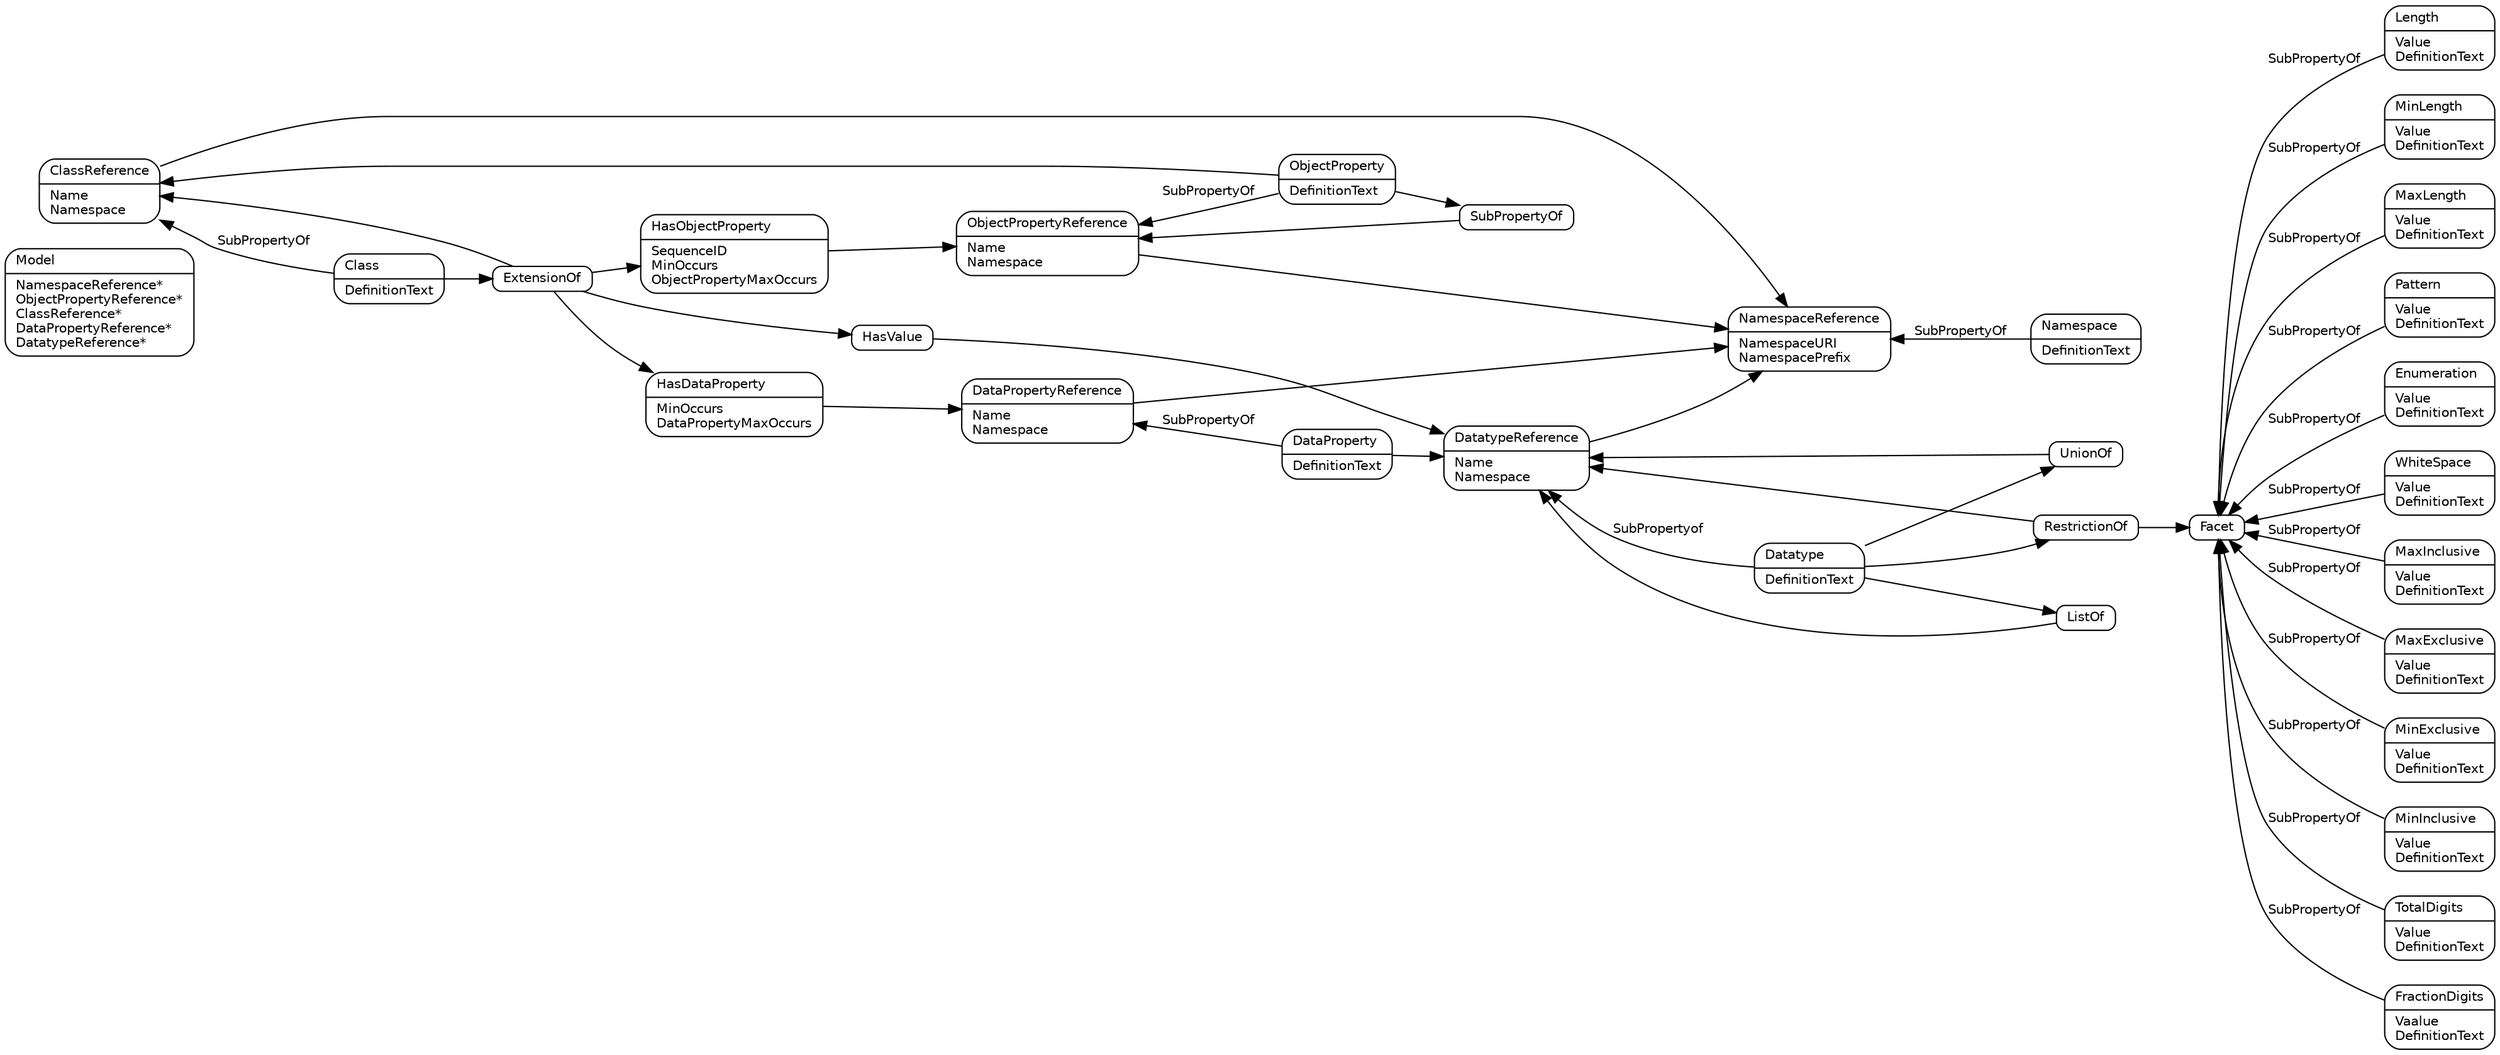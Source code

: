 digraph G {
  edge [fontname = "Helvetica", fontsize = 10, dir = forward];
  node [fontname = "Helvetica", fontsize = 10, width = 0, height = 0];
  rankdir = LR;

  node [shape=Mrecord];
  
  /** ============================================================ **/
  /** Model **/

  Model [label="\N\l|NamespaceReference*\lObjectPropertyReference*\lClassReference*\lDataPropertyReference*\lDatatypeReference*\l"];

  /** ============================================================ **/
  /** References **/

  NamespaceReference [label="\N\l|NamespaceURI\lNamespacePrefix\l"];

  ClassReference [label="\N\l|Name\l"];
  ClassReference -> NamespaceReference;

  ObjectPropertyReference [label="\N\l|Name\l"];
  ObjectPropertyReference -> NamespaceReference;
                          
  DataPropertyReference [label="\N\l|Name\l"];
  DataPropertyReference -> NamespaceReference;
  
  DatatypeReference [label="\N\l|Name\l"];
  DatatypeReference -> NamespaceReference;

  /** ============================================================ **/
  /** Definitions **/

  Namespace [label="\N\l|DefinitionText\l"];
  
  NamespaceReference -> Namespace [label="SubPropertyOf",dir=back];

  ClassReference [label="\N\l|Name\lNamespace\l"];
  Class [label="\N\l|DefinitionText\l"];
  ClassReference -> Class [dir=back, label="SubPropertyOf"];
  Class -> ExtensionOf:w;
  ExtensionOf [label="\N\l"];
  ExtensionOf -> { ClassReference HasDataProperty HasObjectProperty HasValue};
  
  HasObjectProperty [label="\N\l|SequenceID\lMinOccurs\lObjectPropertyMaxOccurs\l"];
  HasObjectProperty -> ObjectPropertyReference;

  ObjectPropertyReference [label="\N\l|Name\lNamespace\l"];
  ObjectProperty -> SubPropertyOf;
  
  ObjectProperty [label="\N\l|DefinitionText\l"];
  ObjectPropertyReference -> ObjectProperty [dir=back, label=SubPropertyOf];
  ObjectProperty -> ClassReference;

  SubPropertyOf [label="\N\l"];
  SubPropertyOf -> ObjectPropertyReference;

  HasDataProperty [label="\N\l|MinOccurs\lDataPropertyMaxOccurs\l"];
  HasDataProperty -> DataPropertyReference;

  DataPropertyReference [label="\N\l|Name\lNamespace\l"];
  DataProperty [label="\N\l|DefinitionText\l"];
  DataPropertyReference -> DataProperty [dir=back,label=SubPropertyOf];
  
  DataProperty -> DatatypeReference;
  
  DatatypeReference [label="\N\l|Name\lNamespace\l"];
  Datatype [label="\N\l|DefinitionText\l"];
  DatatypeReference -> Datatype [label=SubPropertyof,dir=back];
  Datatype -> ListOf;
  Datatype -> UnionOf;
  Datatype -> RestrictionOf;

  HasValue [label="\N\l"];
  HasValue -> DatatypeReference;

  ListOf [label="\N\l"];
  ListOf -> DatatypeReference;
  UnionOf [label="\N\l"];
  UnionOf -> DatatypeReference;

  RestrictionOf [label="\N\l"];
  RestrictionOf -> { Facet DatatypeReference };

  // facets
  Facet [label="\N\l"];
  Length [label="\N\l|Value\lDefinitionText\l"];
  MinLength [label="\N\l|Value\lDefinitionText\l"];
  MaxLength [label="\N\l|Value\lDefinitionText\l"];
  Pattern [label="\N\l|Value\lDefinitionText\l"];
  Enumeration [label="\N\l|Value\lDefinitionText\l"];
  WhiteSpace [label="\N\l|Value\lDefinitionText\l"];
  MaxInclusive [label="\N\l|Value\lDefinitionText\l"];
  MaxExclusive [label="\N\l|Value\lDefinitionText\l"];
  MinExclusive [label="\N\l|Value\lDefinitionText\l"];
  MinInclusive [label="\N\l|Value\lDefinitionText\l"];
  TotalDigits [label="\N\l|Value\lDefinitionText\l"];
  FractionDigits [label="\N\l|Vaalue\lDefinitionText\l"];

  edge [dir=back, label="SubPropertyOf"];
  Facet -> { Length MinLength MaxLength Pattern Enumeration WhiteSpace MaxInclusive MaxExclusive MinExclusive MinInclusive TotalDigits FractionDigits }
}
